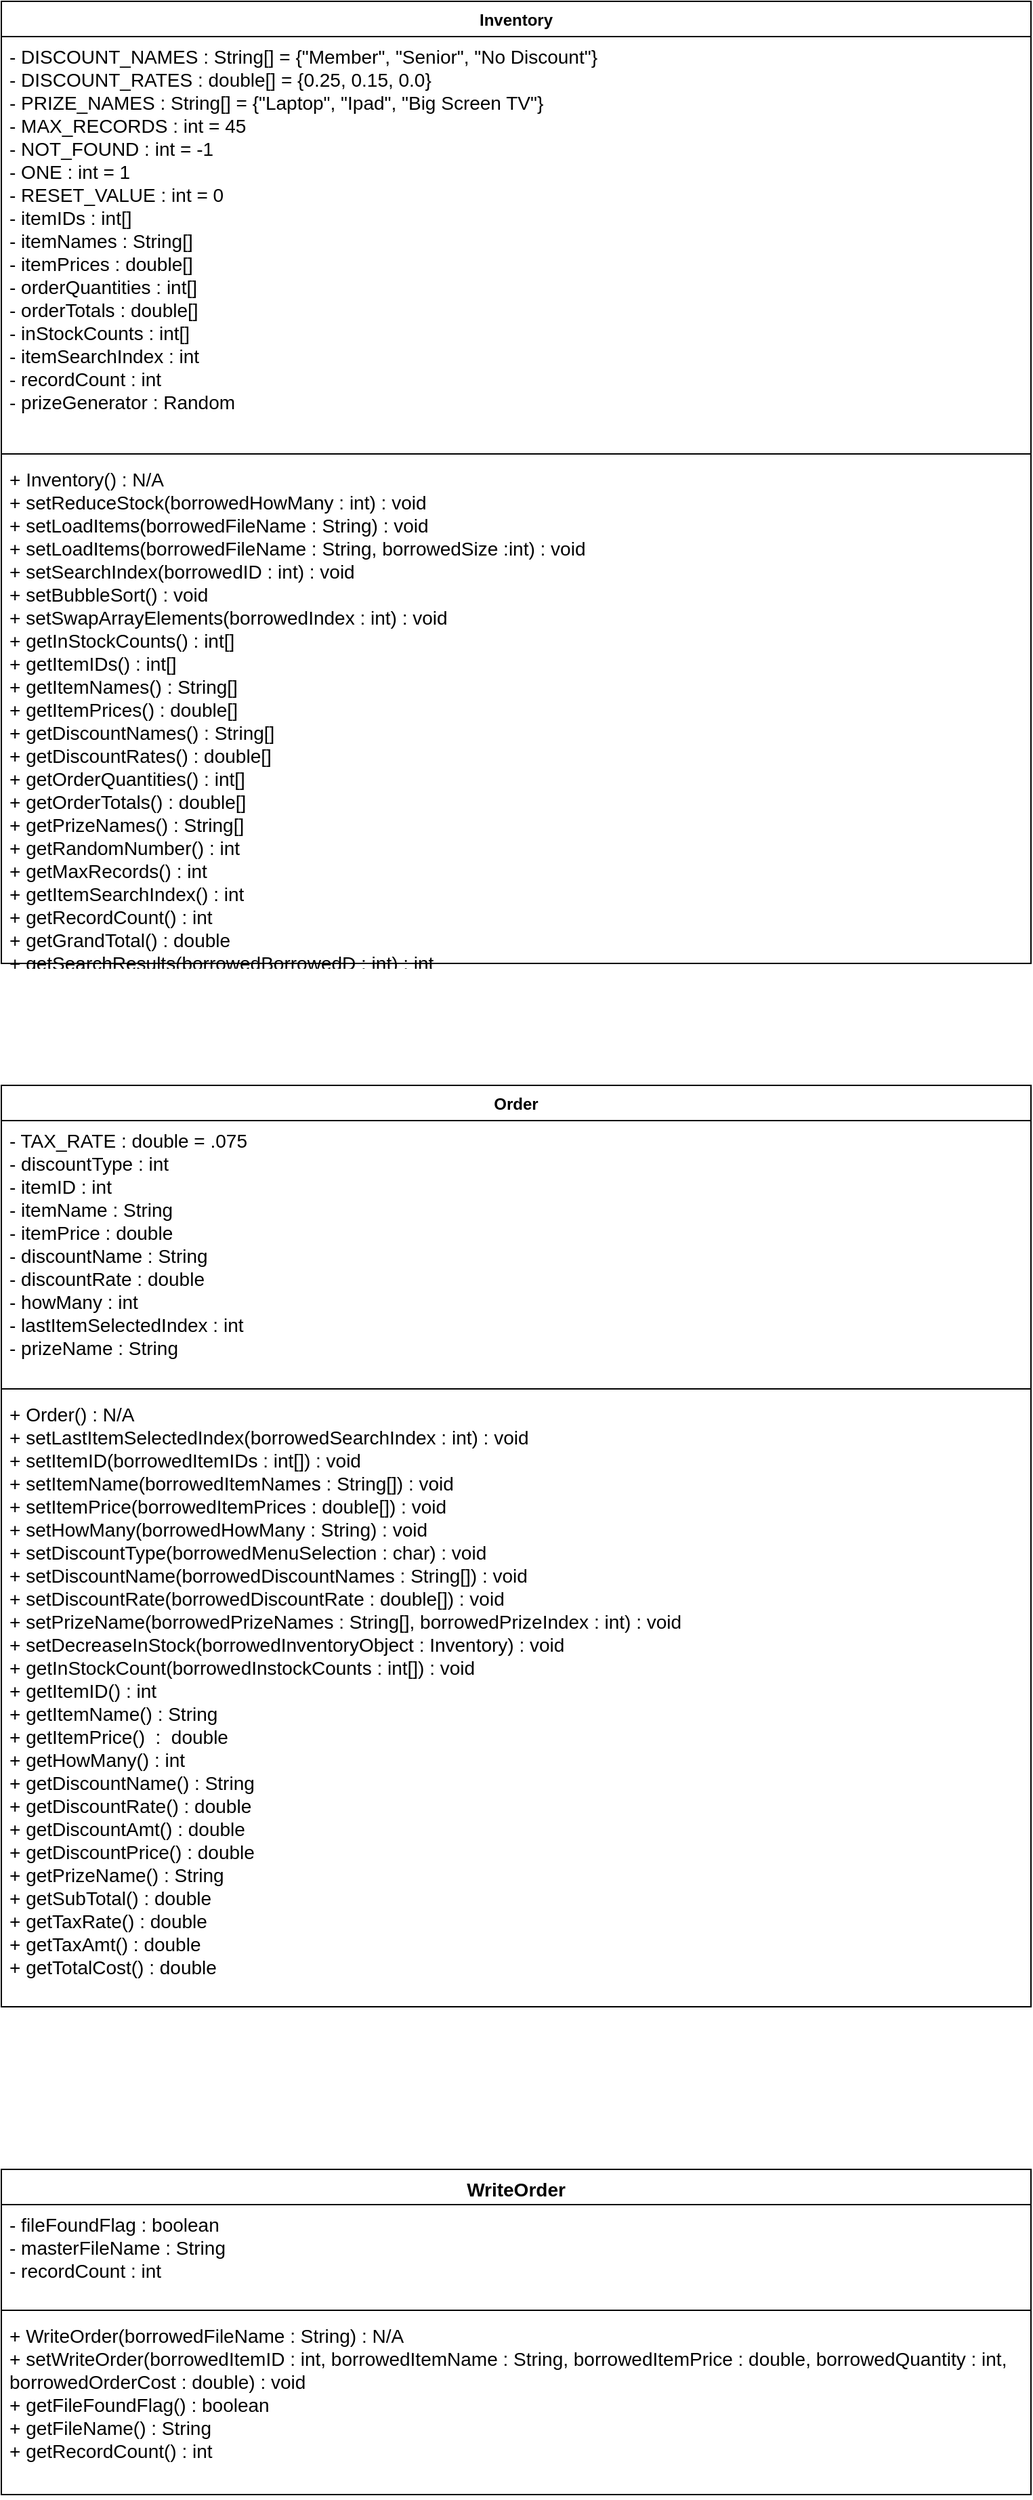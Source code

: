 <mxfile version="13.7.3" type="device" pages="2"><diagram id="6KD3xRmW_MUoWw3LX-_j" name="UML"><mxGraphModel dx="1550" dy="4130" grid="1" gridSize="10" guides="1" tooltips="1" connect="1" arrows="1" fold="1" page="1" pageScale="1" pageWidth="850" pageHeight="1100" math="0" shadow="0"><root><mxCell id="0"/><mxCell id="1" parent="0"/><mxCell id="O2U7URrKPk_4cvrWL1UF-9" value="Inventory" style="swimlane;fontStyle=1;align=center;verticalAlign=top;childLayout=stackLayout;horizontal=1;startSize=26;horizontalStack=0;resizeParent=1;resizeParentMax=0;resizeLast=0;collapsible=1;marginBottom=0;" parent="1" vertex="1"><mxGeometry x="40" y="-3280" width="760" height="710" as="geometry"/></mxCell><mxCell id="O2U7URrKPk_4cvrWL1UF-10" value="- DISCOUNT_NAMES : String[] = {&quot;Member&quot;, &quot;Senior&quot;, &quot;No Discount&quot;}&#10;- DISCOUNT_RATES : double[] = {0.25, 0.15, 0.0}&#10;- PRIZE_NAMES : String[] = {&quot;Laptop&quot;, &quot;Ipad&quot;, &quot;Big Screen TV&quot;}&#10;- MAX_RECORDS : int = 45&#10;- NOT_FOUND : int = -1&#10;- ONE : int = 1&#10;- RESET_VALUE : int = 0&#10;- itemIDs : int[]&#10;- itemNames : String[]&#10;- itemPrices : double[]&#10;- orderQuantities : int[]&#10;- orderTotals : double[]&#10;- inStockCounts : int[]&#10;- itemSearchIndex : int&#10;- recordCount : int&#10;- prizeGenerator : Random" style="text;strokeColor=none;fillColor=none;align=left;verticalAlign=top;spacingLeft=4;spacingRight=4;overflow=hidden;rotatable=0;points=[[0,0.5],[1,0.5]];portConstraint=eastwest;fontSize=14;" parent="O2U7URrKPk_4cvrWL1UF-9" vertex="1"><mxGeometry y="26" width="760" height="304" as="geometry"/></mxCell><mxCell id="O2U7URrKPk_4cvrWL1UF-11" value="" style="line;strokeWidth=1;fillColor=none;align=left;verticalAlign=middle;spacingTop=-1;spacingLeft=3;spacingRight=3;rotatable=0;labelPosition=right;points=[];portConstraint=eastwest;" parent="O2U7URrKPk_4cvrWL1UF-9" vertex="1"><mxGeometry y="330" width="760" height="8" as="geometry"/></mxCell><mxCell id="O2U7URrKPk_4cvrWL1UF-12" value="+ Inventory() : N/A&#10;+ setReduceStock(borrowedHowMany : int) : void&#10;+ setLoadItems(borrowedFileName : String) : void&#10;+ setLoadItems(borrowedFileName : String, borrowedSize :int) : void&#10;+ setSearchIndex(borrowedID : int) : void&#10;+ setBubbleSort() : void&#10;+ setSwapArrayElements(borrowedIndex : int) : void&#10;+ getInStockCounts() : int[]&#10;+ getItemIDs() : int[]&#10;+ getItemNames() : String[]&#10;+ getItemPrices() : double[]&#10;+ getDiscountNames() : String[]&#10;+ getDiscountRates() : double[]&#10;+ getOrderQuantities() : int[]&#10;+ getOrderTotals() : double[]&#10;+ getPrizeNames() : String[]&#10;+ getRandomNumber() : int&#10;+ getMaxRecords() : int&#10;+ getItemSearchIndex() : int&#10;+ getRecordCount() : int&#10;+ getGrandTotal() : double&#10;+ getSearchResults(borrowedBorrowedD : int) : int" style="text;strokeColor=none;fillColor=none;align=left;verticalAlign=top;spacingLeft=4;spacingRight=4;overflow=hidden;rotatable=0;points=[[0,0.5],[1,0.5]];portConstraint=eastwest;fontSize=14;" parent="O2U7URrKPk_4cvrWL1UF-9" vertex="1"><mxGeometry y="338" width="760" height="372" as="geometry"/></mxCell><mxCell id="O2U7URrKPk_4cvrWL1UF-5" value="Order" style="swimlane;fontStyle=1;align=center;verticalAlign=top;childLayout=stackLayout;horizontal=1;startSize=26;horizontalStack=0;resizeParent=1;resizeParentMax=0;resizeLast=0;collapsible=1;marginBottom=0;" parent="1" vertex="1"><mxGeometry x="40" y="-2480" width="760" height="680" as="geometry"/></mxCell><mxCell id="O2U7URrKPk_4cvrWL1UF-6" value="- TAX_RATE : double = .075&#10;- discountType : int&#10;- itemID : int&#10;- itemName : String&#10;- itemPrice : double&#10;- discountName : String&#10;- discountRate : double&#10;- howMany : int&#10;- lastItemSelectedIndex : int&#10;- prizeName : String" style="text;strokeColor=none;fillColor=none;align=left;verticalAlign=top;spacingLeft=4;spacingRight=4;overflow=hidden;rotatable=0;points=[[0,0.5],[1,0.5]];portConstraint=eastwest;fontSize=14;" parent="O2U7URrKPk_4cvrWL1UF-5" vertex="1"><mxGeometry y="26" width="760" height="194" as="geometry"/></mxCell><mxCell id="O2U7URrKPk_4cvrWL1UF-7" value="" style="line;strokeWidth=1;fillColor=none;align=left;verticalAlign=middle;spacingTop=-1;spacingLeft=3;spacingRight=3;rotatable=0;labelPosition=right;points=[];portConstraint=eastwest;" parent="O2U7URrKPk_4cvrWL1UF-5" vertex="1"><mxGeometry y="220" width="760" height="8" as="geometry"/></mxCell><mxCell id="O2U7URrKPk_4cvrWL1UF-8" value="+ Order() : N/A&#10;+ setLastItemSelectedIndex(borrowedSearchIndex : int) : void&#10;+ setItemID(borrowedItemIDs : int[]) : void&#10;+ setItemName(borrowedItemNames : String[]) : void&#10;+ setItemPrice(borrowedItemPrices : double[]) : void&#10;+ setHowMany(borrowedHowMany : String) : void&#10;+ setDiscountType(borrowedMenuSelection : char) : void&#10;+ setDiscountName(borrowedDiscountNames : String[]) : void&#10;+ setDiscountRate(borrowedDiscountRate : double[]) : void&#10;+ setPrizeName(borrowedPrizeNames : String[], borrowedPrizeIndex : int) : void&#10;+ setDecreaseInStock(borrowedInventoryObject : Inventory) : void&#10;+ getInStockCount(borrowedInstockCounts : int[]) : void&#10;+ getItemID() : int&#10;+ getItemName() : String&#10;+ getItemPrice()  :  double&#10;+ getHowMany() : int&#10;+ getDiscountName() : String&#10;+ getDiscountRate() : double&#10;+ getDiscountAmt() : double&#10;+ getDiscountPrice() : double&#10;+ getPrizeName() : String&#10;+ getSubTotal() : double&#10;+ getTaxRate() : double&#10;+ getTaxAmt() : double&#10;+ getTotalCost() : double" style="text;strokeColor=none;fillColor=none;align=left;verticalAlign=top;spacingLeft=4;spacingRight=4;overflow=hidden;rotatable=0;points=[[0,0.5],[1,0.5]];portConstraint=eastwest;fontSize=14;" parent="O2U7URrKPk_4cvrWL1UF-5" vertex="1"><mxGeometry y="228" width="760" height="452" as="geometry"/></mxCell><mxCell id="O2U7URrKPk_4cvrWL1UF-13" value="WriteOrder" style="swimlane;fontStyle=1;align=center;verticalAlign=top;childLayout=stackLayout;horizontal=1;startSize=26;horizontalStack=0;resizeParent=1;resizeParentMax=0;resizeLast=0;collapsible=1;marginBottom=0;fontSize=14;" parent="1" vertex="1"><mxGeometry x="40" y="-1680" width="760" height="240" as="geometry"/></mxCell><mxCell id="O2U7URrKPk_4cvrWL1UF-14" value="- fileFoundFlag : boolean&#10;- masterFileName : String&#10;- recordCount : int" style="text;strokeColor=none;fillColor=none;align=left;verticalAlign=top;spacingLeft=4;spacingRight=4;overflow=hidden;rotatable=0;points=[[0,0.5],[1,0.5]];portConstraint=eastwest;fontSize=14;" parent="O2U7URrKPk_4cvrWL1UF-13" vertex="1"><mxGeometry y="26" width="760" height="74" as="geometry"/></mxCell><mxCell id="O2U7URrKPk_4cvrWL1UF-15" value="" style="line;strokeWidth=1;fillColor=none;align=left;verticalAlign=middle;spacingTop=-1;spacingLeft=3;spacingRight=3;rotatable=0;labelPosition=right;points=[];portConstraint=eastwest;" parent="O2U7URrKPk_4cvrWL1UF-13" vertex="1"><mxGeometry y="100" width="760" height="8" as="geometry"/></mxCell><mxCell id="O2U7URrKPk_4cvrWL1UF-16" value="+ WriteOrder(borrowedFileName : String) : N/A&#10;+ setWriteOrder(borrowedItemID : int, borrowedItemName : String, borrowedItemPrice : double, borrowedQuantity : int,&#10;borrowedOrderCost : double) : void&#10;+ getFileFoundFlag() : boolean&#10;+ getFileName() : String&#10;+ getRecordCount() : int" style="text;strokeColor=none;fillColor=none;align=left;verticalAlign=top;spacingLeft=4;spacingRight=4;overflow=hidden;rotatable=0;points=[[0,0.5],[1,0.5]];portConstraint=eastwest;fontSize=14;" parent="O2U7URrKPk_4cvrWL1UF-13" vertex="1"><mxGeometry y="108" width="760" height="132" as="geometry"/></mxCell></root></mxGraphModel></diagram><diagram id="fFikegs2AboQ-3jtgO3c" name="Main"><mxGraphModel dx="2400" dy="830" grid="1" gridSize="10" guides="1" tooltips="1" connect="1" arrows="1" fold="1" page="1" pageScale="1" pageWidth="850" pageHeight="1100" math="0" shadow="0"><root><mxCell id="Uu8G9FQjzCvn66ed9W64-0"/><mxCell id="Uu8G9FQjzCvn66ed9W64-1" parent="Uu8G9FQjzCvn66ed9W64-0"/><mxCell id="Uu8G9FQjzCvn66ed9W64-2" value="" style="edgeStyle=orthogonalEdgeStyle;rounded=0;orthogonalLoop=1;jettySize=auto;html=1;fontSize=14;" parent="Uu8G9FQjzCvn66ed9W64-1" source="Uu8G9FQjzCvn66ed9W64-3" target="Uu8G9FQjzCvn66ed9W64-5" edge="1"><mxGeometry relative="1" as="geometry"><Array as="points"><mxPoint x="145" y="70"/><mxPoint x="145" y="70"/></Array></mxGeometry></mxCell><mxCell id="Uu8G9FQjzCvn66ed9W64-3" value="START" style="ellipse;whiteSpace=wrap;html=1;fontSize=14;" parent="Uu8G9FQjzCvn66ed9W64-1" vertex="1"><mxGeometry x="40" y="10" width="210" height="40" as="geometry"/></mxCell><mxCell id="Uu8G9FQjzCvn66ed9W64-4" value="" style="edgeStyle=orthogonalEdgeStyle;rounded=0;orthogonalLoop=1;jettySize=auto;html=1;fontSize=14;" parent="Uu8G9FQjzCvn66ed9W64-1" source="Uu8G9FQjzCvn66ed9W64-5" target="Uu8G9FQjzCvn66ed9W64-7" edge="1"><mxGeometry relative="1" as="geometry"><Array as="points"><mxPoint x="150" y="110"/><mxPoint x="150" y="110"/></Array></mxGeometry></mxCell><mxCell id="Uu8G9FQjzCvn66ed9W64-5" value="Order &lt;i&gt;currentOrder &lt;/i&gt;= new Order()" style="shape=process;whiteSpace=wrap;html=1;backgroundOutline=1;fontSize=14;" parent="Uu8G9FQjzCvn66ed9W64-1" vertex="1"><mxGeometry x="10" y="65" width="520" height="30" as="geometry"/></mxCell><mxCell id="Uu8G9FQjzCvn66ed9W64-6" value="" style="edgeStyle=orthogonalEdgeStyle;rounded=0;orthogonalLoop=1;jettySize=auto;html=1;fontSize=14;" parent="Uu8G9FQjzCvn66ed9W64-1" source="Uu8G9FQjzCvn66ed9W64-7" edge="1"><mxGeometry relative="1" as="geometry"><Array as="points"><mxPoint x="150" y="159"/><mxPoint x="150" y="159"/></Array><mxPoint x="150" y="159" as="targetPoint"/></mxGeometry></mxCell><mxCell id="Uu8G9FQjzCvn66ed9W64-7" value="&lt;span&gt;Inventory&amp;nbsp;&lt;/span&gt;&lt;i&gt;currentInventory&amp;nbsp;&lt;/i&gt;&lt;span&gt;= new Inventory()&lt;/span&gt;" style="shape=process;whiteSpace=wrap;html=1;backgroundOutline=1;fontSize=14;" parent="Uu8G9FQjzCvn66ed9W64-1" vertex="1"><mxGeometry x="10" y="111" width="520" height="33" as="geometry"/></mxCell><mxCell id="Uu8G9FQjzCvn66ed9W64-8" value="" style="edgeStyle=orthogonalEdgeStyle;rounded=0;orthogonalLoop=1;jettySize=auto;html=1;fontSize=14;" parent="Uu8G9FQjzCvn66ed9W64-1" source="Uu8G9FQjzCvn66ed9W64-9" target="Uu8G9FQjzCvn66ed9W64-11" edge="1"><mxGeometry relative="1" as="geometry"><Array as="points"><mxPoint x="150" y="275"/><mxPoint x="150" y="275"/></Array></mxGeometry></mxCell><mxCell id="Uu8G9FQjzCvn66ed9W64-9" value="displayWelcomeBanner()" style="shape=process;whiteSpace=wrap;html=1;backgroundOutline=1;fontSize=14;" parent="Uu8G9FQjzCvn66ed9W64-1" vertex="1"><mxGeometry x="10" y="215" width="250" height="36" as="geometry"/></mxCell><mxCell id="Uu8G9FQjzCvn66ed9W64-10" value="" style="edgeStyle=orthogonalEdgeStyle;rounded=0;orthogonalLoop=1;jettySize=auto;html=1;fontSize=14;" parent="Uu8G9FQjzCvn66ed9W64-1" source="Uu8G9FQjzCvn66ed9W64-11" target="Uu8G9FQjzCvn66ed9W64-12" edge="1"><mxGeometry relative="1" as="geometry"><Array as="points"><mxPoint x="140" y="315"/><mxPoint x="140" y="315"/></Array></mxGeometry></mxCell><mxCell id="Uu8G9FQjzCvn66ed9W64-11" value="userName = getUserName(input)" style="shape=process;whiteSpace=wrap;html=1;backgroundOutline=1;fontSize=14;" parent="Uu8G9FQjzCvn66ed9W64-1" vertex="1"><mxGeometry x="10" y="269" width="360" height="36" as="geometry"/></mxCell><mxCell id="cx1Pyr8px0M88KCEtfoS-7" value="" style="edgeStyle=orthogonalEdgeStyle;rounded=0;orthogonalLoop=1;jettySize=auto;html=1;fontSize=14;entryX=0.5;entryY=0;entryDx=0;entryDy=0;" parent="Uu8G9FQjzCvn66ed9W64-1" source="Uu8G9FQjzCvn66ed9W64-12" target="Uu8G9FQjzCvn66ed9W64-18" edge="1"><mxGeometry relative="1" as="geometry"><Array as="points"><mxPoint x="145" y="384"/></Array></mxGeometry></mxCell><mxCell id="Uu8G9FQjzCvn66ed9W64-12" value="menuSelection = validateMainMenu(input)" style="shape=process;whiteSpace=wrap;html=1;backgroundOutline=1;fontSize=14;" parent="Uu8G9FQjzCvn66ed9W64-1" vertex="1"><mxGeometry x="10" y="320" width="440" height="42" as="geometry"/></mxCell><mxCell id="Uu8G9FQjzCvn66ed9W64-14" value="" style="edgeStyle=orthogonalEdgeStyle;rounded=0;orthogonalLoop=1;jettySize=auto;html=1;fontSize=14;" parent="Uu8G9FQjzCvn66ed9W64-1" source="Uu8G9FQjzCvn66ed9W64-13" target="Uu8G9FQjzCvn66ed9W64-9" edge="1"><mxGeometry relative="1" as="geometry"><Array as="points"><mxPoint x="135" y="210"/><mxPoint x="135" y="210"/></Array></mxGeometry></mxCell><mxCell id="Uu8G9FQjzCvn66ed9W64-13" value="WriteOrder orders = new WriteOrder(INVENTORY FILE NAME)" style="shape=process;whiteSpace=wrap;html=1;backgroundOutline=1;fontSize=14;" parent="Uu8G9FQjzCvn66ed9W64-1" vertex="1"><mxGeometry x="10" y="160" width="610" height="40" as="geometry"/></mxCell><mxCell id="Uu8G9FQjzCvn66ed9W64-15" value="" style="edgeStyle=orthogonalEdgeStyle;rounded=0;orthogonalLoop=1;jettySize=auto;html=1;fontSize=14;entryX=0.5;entryY=0;entryDx=0;entryDy=0;exitX=1;exitY=0.5;exitDx=0;exitDy=0;" parent="Uu8G9FQjzCvn66ed9W64-1" source="Uu8G9FQjzCvn66ed9W64-18" target="Uu8G9FQjzCvn66ed9W64-23" edge="1"><mxGeometry relative="1" as="geometry"><mxPoint x="388.5" y="422.5" as="targetPoint"/><Array as="points"><mxPoint x="251" y="440"/><mxPoint x="318" y="440"/></Array></mxGeometry></mxCell><mxCell id="Uu8G9FQjzCvn66ed9W64-16" value="Y" style="edgeLabel;html=1;align=center;verticalAlign=middle;resizable=0;points=[];fontSize=14;fontStyle=1" parent="Uu8G9FQjzCvn66ed9W64-15" vertex="1" connectable="0"><mxGeometry x="-0.674" y="-1" relative="1" as="geometry"><mxPoint as="offset"/></mxGeometry></mxCell><mxCell id="Uu8G9FQjzCvn66ed9W64-17" value="N" style="edgeLabel;html=1;align=center;verticalAlign=middle;resizable=0;points=[];fontSize=14;fontStyle=1" parent="Uu8G9FQjzCvn66ed9W64-1" vertex="1" connectable="0"><mxGeometry x="144" y="514.827" as="geometry"/></mxCell><mxCell id="cx1Pyr8px0M88KCEtfoS-57" value="" style="edgeStyle=orthogonalEdgeStyle;rounded=0;orthogonalLoop=1;jettySize=auto;html=1;fontSize=14;entryX=0.5;entryY=0;entryDx=0;entryDy=0;" parent="Uu8G9FQjzCvn66ed9W64-1" source="Uu8G9FQjzCvn66ed9W64-18" target="cx1Pyr8px0M88KCEtfoS-39" edge="1"><mxGeometry relative="1" as="geometry"><mxPoint x="144.5" y="567.5" as="targetPoint"/></mxGeometry></mxCell><mxCell id="Uu8G9FQjzCvn66ed9W64-18" value="menuSelection!='Q'" style="rhombus;whiteSpace=wrap;html=1;fontSize=14;" parent="Uu8G9FQjzCvn66ed9W64-1" vertex="1"><mxGeometry x="36" y="405" width="217" height="75" as="geometry"/></mxCell><mxCell id="Uu8G9FQjzCvn66ed9W64-19" value="" style="edgeStyle=orthogonalEdgeStyle;rounded=0;orthogonalLoop=1;jettySize=auto;html=1;exitX=0;exitY=0.5;exitDx=0;exitDy=0;" parent="Uu8G9FQjzCvn66ed9W64-1" source="Uu8G9FQjzCvn66ed9W64-23" target="Uu8G9FQjzCvn66ed9W64-42" edge="1"><mxGeometry relative="1" as="geometry"><Array as="points"><mxPoint x="186" y="486"/></Array></mxGeometry></mxCell><mxCell id="Uu8G9FQjzCvn66ed9W64-20" value="N" style="edgeLabel;html=1;align=center;verticalAlign=middle;resizable=0;points=[];fontSize=14;fontStyle=1" parent="Uu8G9FQjzCvn66ed9W64-19" vertex="1" connectable="0"><mxGeometry x="-0.419" relative="1" as="geometry"><mxPoint as="offset"/></mxGeometry></mxCell><mxCell id="Uu8G9FQjzCvn66ed9W64-21" value="" style="edgeStyle=orthogonalEdgeStyle;rounded=0;orthogonalLoop=1;jettySize=auto;html=1;entryX=0.5;entryY=0;entryDx=0;entryDy=0;" parent="Uu8G9FQjzCvn66ed9W64-1" source="Uu8G9FQjzCvn66ed9W64-23" target="Uu8G9FQjzCvn66ed9W64-25" edge="1"><mxGeometry relative="1" as="geometry"/></mxCell><mxCell id="Uu8G9FQjzCvn66ed9W64-22" value="&lt;font style=&quot;font-size: 14px&quot;&gt;Y&lt;/font&gt;" style="edgeLabel;html=1;align=center;verticalAlign=middle;resizable=0;points=[];fontStyle=1;fontSize=14;" parent="Uu8G9FQjzCvn66ed9W64-21" vertex="1" connectable="0"><mxGeometry x="-0.524" y="-1" relative="1" as="geometry"><mxPoint as="offset"/></mxGeometry></mxCell><mxCell id="Uu8G9FQjzCvn66ed9W64-23" value="menuSelection == 'A'" style="rhombus;whiteSpace=wrap;html=1;fontSize=14;" parent="Uu8G9FQjzCvn66ed9W64-1" vertex="1"><mxGeometry x="206" y="452" width="226" height="68" as="geometry"/></mxCell><mxCell id="Uu8G9FQjzCvn66ed9W64-24" value="" style="edgeStyle=orthogonalEdgeStyle;rounded=0;orthogonalLoop=1;jettySize=auto;html=1;" parent="Uu8G9FQjzCvn66ed9W64-1" source="Uu8G9FQjzCvn66ed9W64-25" target="Uu8G9FQjzCvn66ed9W64-38" edge="1"><mxGeometry relative="1" as="geometry"/></mxCell><mxCell id="Uu8G9FQjzCvn66ed9W64-25" value="currentInventory.setLoadItems(getFileName(input))" style="shape=process;whiteSpace=wrap;html=1;backgroundOutline=1;fontSize=14;" parent="Uu8G9FQjzCvn66ed9W64-1" vertex="1"><mxGeometry x="446" y="510" width="572" height="40" as="geometry"/></mxCell><mxCell id="Uu8G9FQjzCvn66ed9W64-26" value="" style="edgeStyle=orthogonalEdgeStyle;rounded=0;orthogonalLoop=1;jettySize=auto;html=1;fontSize=14;" parent="Uu8G9FQjzCvn66ed9W64-1" edge="1"><mxGeometry relative="1" as="geometry"><Array as="points"><mxPoint x="446" y="924"/><mxPoint x="446" y="924"/></Array><mxPoint x="446" y="906" as="sourcePoint"/><mxPoint x="446" y="924" as="targetPoint"/></mxGeometry></mxCell><mxCell id="cx1Pyr8px0M88KCEtfoS-5" value="" style="edgeStyle=orthogonalEdgeStyle;rounded=0;orthogonalLoop=1;jettySize=auto;html=1;fontSize=14;" parent="Uu8G9FQjzCvn66ed9W64-1" source="Uu8G9FQjzCvn66ed9W64-27" target="Uu8G9FQjzCvn66ed9W64-49" edge="1"><mxGeometry relative="1" as="geometry"/></mxCell><mxCell id="Uu8G9FQjzCvn66ed9W64-27" value="currentOrder.setLastItemSelectedIndex(currentInventory.getItemSearchIndex())" style="shape=process;whiteSpace=wrap;html=1;backgroundOutline=1;fontSize=14;" parent="Uu8G9FQjzCvn66ed9W64-1" vertex="1"><mxGeometry x="186" y="862" width="712" height="60" as="geometry"/></mxCell><mxCell id="Uu8G9FQjzCvn66ed9W64-28" value="" style="edgeStyle=orthogonalEdgeStyle;rounded=0;orthogonalLoop=1;jettySize=auto;html=1;fontSize=14;" parent="Uu8G9FQjzCvn66ed9W64-1" source="Uu8G9FQjzCvn66ed9W64-29" target="Uu8G9FQjzCvn66ed9W64-31" edge="1"><mxGeometry relative="1" as="geometry"><Array as="points"><mxPoint x="546" y="1045"/><mxPoint x="546" y="1045"/></Array></mxGeometry></mxCell><mxCell id="Uu8G9FQjzCvn66ed9W64-29" value="currentOrder.setItemName(currentInventory.getItemNames())" style="shape=process;whiteSpace=wrap;html=1;backgroundOutline=1;fontSize=14;" parent="Uu8G9FQjzCvn66ed9W64-1" vertex="1"><mxGeometry x="186" y="985" width="630" height="40" as="geometry"/></mxCell><mxCell id="Uu8G9FQjzCvn66ed9W64-30" value="" style="edgeStyle=orthogonalEdgeStyle;rounded=0;orthogonalLoop=1;jettySize=auto;html=1;fontSize=14;" parent="Uu8G9FQjzCvn66ed9W64-1" source="Uu8G9FQjzCvn66ed9W64-31" target="Uu8G9FQjzCvn66ed9W64-33" edge="1"><mxGeometry relative="1" as="geometry"><Array as="points"><mxPoint x="514" y="1085"/><mxPoint x="514" y="1085"/></Array></mxGeometry></mxCell><mxCell id="Uu8G9FQjzCvn66ed9W64-31" value="currentOrder.setItemPrice(currentInventory.getItemPrices())" style="shape=process;whiteSpace=wrap;html=1;backgroundOutline=1;fontSize=14;" parent="Uu8G9FQjzCvn66ed9W64-1" vertex="1"><mxGeometry x="186" y="1035" width="632" height="40" as="geometry"/></mxCell><mxCell id="Uu8G9FQjzCvn66ed9W64-32" value="" style="edgeStyle=orthogonalEdgeStyle;rounded=0;orthogonalLoop=1;jettySize=auto;html=1;fontSize=14;" parent="Uu8G9FQjzCvn66ed9W64-1" source="Uu8G9FQjzCvn66ed9W64-33" edge="1"><mxGeometry relative="1" as="geometry"><Array as="points"><mxPoint x="515" y="1132"/><mxPoint x="515" y="1132"/></Array><mxPoint x="515" y="1139.08" as="targetPoint"/></mxGeometry></mxCell><mxCell id="Uu8G9FQjzCvn66ed9W64-33" value="currentOrder.setHowMany(validateHowMany(input))" style="shape=process;whiteSpace=wrap;html=1;backgroundOutline=1;fontSize=14;" parent="Uu8G9FQjzCvn66ed9W64-1" vertex="1"><mxGeometry x="186" y="1086" width="632" height="40" as="geometry"/></mxCell><mxCell id="Uu8G9FQjzCvn66ed9W64-34" value="" style="edgeStyle=orthogonalEdgeStyle;rounded=0;orthogonalLoop=1;jettySize=auto;html=1;exitX=1;exitY=0.5;exitDx=0;exitDy=0;" parent="Uu8G9FQjzCvn66ed9W64-1" source="Uu8G9FQjzCvn66ed9W64-38" target="Uu8G9FQjzCvn66ed9W64-39" edge="1"><mxGeometry relative="1" as="geometry"><Array as="points"><mxPoint x="950" y="585"/></Array></mxGeometry></mxCell><mxCell id="Uu8G9FQjzCvn66ed9W64-35" value="Y" style="edgeLabel;html=1;align=center;verticalAlign=middle;resizable=0;points=[];fontSize=14;fontStyle=1" parent="Uu8G9FQjzCvn66ed9W64-34" vertex="1" connectable="0"><mxGeometry x="0.086" y="1" relative="1" as="geometry"><mxPoint as="offset"/></mxGeometry></mxCell><mxCell id="Uu8G9FQjzCvn66ed9W64-36" value="" style="edgeStyle=orthogonalEdgeStyle;rounded=0;orthogonalLoop=1;jettySize=auto;html=1;exitX=0;exitY=0.5;exitDx=0;exitDy=0;" parent="Uu8G9FQjzCvn66ed9W64-1" source="Uu8G9FQjzCvn66ed9W64-38" target="Uu8G9FQjzCvn66ed9W64-40" edge="1"><mxGeometry relative="1" as="geometry"/></mxCell><mxCell id="Uu8G9FQjzCvn66ed9W64-37" value="N" style="edgeLabel;html=1;align=center;verticalAlign=middle;resizable=0;points=[];fontSize=14;fontStyle=1" parent="Uu8G9FQjzCvn66ed9W64-36" vertex="1" connectable="0"><mxGeometry x="0.026" y="2" relative="1" as="geometry"><mxPoint as="offset"/></mxGeometry></mxCell><mxCell id="Uu8G9FQjzCvn66ed9W64-38" value="currentInventory.getRecordCount() &amp;lt;= 0" style="rhombus;whiteSpace=wrap;html=1;fontSize=14;" parent="Uu8G9FQjzCvn66ed9W64-1" vertex="1"><mxGeometry x="550" y="560" width="364" height="50" as="geometry"/></mxCell><mxCell id="cx1Pyr8px0M88KCEtfoS-54" value="" style="edgeStyle=orthogonalEdgeStyle;rounded=0;orthogonalLoop=1;jettySize=auto;html=1;fontSize=14;entryX=0.5;entryY=0;entryDx=0;entryDy=0;" parent="Uu8G9FQjzCvn66ed9W64-1" source="Uu8G9FQjzCvn66ed9W64-39" target="cx1Pyr8px0M88KCEtfoS-34" edge="1"><mxGeometry relative="1" as="geometry"><mxPoint x="1152" y="630" as="targetPoint"/><Array as="points"><mxPoint x="1010" y="2060"/><mxPoint x="526" y="2060"/></Array></mxGeometry></mxCell><mxCell id="Uu8G9FQjzCvn66ed9W64-39" value="displayNotOpen()" style="shape=process;whiteSpace=wrap;html=1;backgroundOutline=1;fontSize=14;" parent="Uu8G9FQjzCvn66ed9W64-1" vertex="1"><mxGeometry x="790" y="610" width="228" height="40" as="geometry"/></mxCell><mxCell id="cx1Pyr8px0M88KCEtfoS-58" value="" style="edgeStyle=orthogonalEdgeStyle;rounded=0;orthogonalLoop=1;jettySize=auto;html=1;fontSize=14;entryX=0.5;entryY=0;entryDx=0;entryDy=0;" parent="Uu8G9FQjzCvn66ed9W64-1" source="Uu8G9FQjzCvn66ed9W64-40" target="cx1Pyr8px0M88KCEtfoS-34" edge="1"><mxGeometry relative="1" as="geometry"><mxPoint x="990" y="730" as="targetPoint"/><Array as="points"><mxPoint x="506" y="670"/><mxPoint x="1010" y="670"/><mxPoint x="1010" y="2060"/><mxPoint x="526" y="2060"/></Array></mxGeometry></mxCell><mxCell id="Uu8G9FQjzCvn66ed9W64-40" value="displayRecordReport&lt;br&gt;(currentInventory.getRecordCount())" style="shape=process;whiteSpace=wrap;html=1;backgroundOutline=1;fontSize=14;" parent="Uu8G9FQjzCvn66ed9W64-1" vertex="1"><mxGeometry x="340" y="607" width="332" height="50" as="geometry"/></mxCell><mxCell id="Uu8G9FQjzCvn66ed9W64-41" value="" style="edgeStyle=orthogonalEdgeStyle;rounded=0;orthogonalLoop=1;jettySize=auto;html=1;" parent="Uu8G9FQjzCvn66ed9W64-1" source="Uu8G9FQjzCvn66ed9W64-42" target="Uu8G9FQjzCvn66ed9W64-45" edge="1"><mxGeometry relative="1" as="geometry"><Array as="points"><mxPoint x="386" y="750"/><mxPoint x="386" y="750"/></Array></mxGeometry></mxCell><mxCell id="Uu8G9FQjzCvn66ed9W64-42" value="currentInventory.setSearchIndex(validateSearchValue(input)" style="shape=process;whiteSpace=wrap;html=1;backgroundOutline=1;fontSize=14;" parent="Uu8G9FQjzCvn66ed9W64-1" vertex="1"><mxGeometry x="166" y="690" width="672" height="50" as="geometry"/></mxCell><mxCell id="Uu8G9FQjzCvn66ed9W64-43" value="" style="edgeStyle=orthogonalEdgeStyle;rounded=0;orthogonalLoop=1;jettySize=auto;html=1;" parent="Uu8G9FQjzCvn66ed9W64-1" source="Uu8G9FQjzCvn66ed9W64-45" target="Uu8G9FQjzCvn66ed9W64-46" edge="1"><mxGeometry relative="1" as="geometry"/></mxCell><mxCell id="Uu8G9FQjzCvn66ed9W64-44" value="" style="edgeStyle=orthogonalEdgeStyle;rounded=0;orthogonalLoop=1;jettySize=auto;html=1;exitX=0.018;exitY=0.504;exitDx=0;exitDy=0;exitPerimeter=0;" parent="Uu8G9FQjzCvn66ed9W64-1" source="Uu8G9FQjzCvn66ed9W64-45" target="Uu8G9FQjzCvn66ed9W64-27" edge="1"><mxGeometry relative="1" as="geometry"><mxPoint x="-35" y="798" as="targetPoint"/><Array as="points"><mxPoint x="203" y="820"/><mxPoint x="203" y="820"/></Array></mxGeometry></mxCell><mxCell id="Uu8G9FQjzCvn66ed9W64-45" value="currentInventory.getItemSearchIndex() &amp;lt; 0" style="rhombus;whiteSpace=wrap;html=1;fontSize=14;" parent="Uu8G9FQjzCvn66ed9W64-1" vertex="1"><mxGeometry x="196" y="758" width="404" height="80" as="geometry"/></mxCell><mxCell id="cx1Pyr8px0M88KCEtfoS-52" value="" style="edgeStyle=orthogonalEdgeStyle;rounded=0;orthogonalLoop=1;jettySize=auto;html=1;fontSize=14;entryX=0.5;entryY=0;entryDx=0;entryDy=0;" parent="Uu8G9FQjzCvn66ed9W64-1" source="Uu8G9FQjzCvn66ed9W64-46" target="cx1Pyr8px0M88KCEtfoS-34" edge="1"><mxGeometry relative="1" as="geometry"><mxPoint x="1168" y="798" as="targetPoint"/><Array as="points"><mxPoint x="980" y="2040"/><mxPoint x="370" y="2040"/><mxPoint x="370" y="2060"/><mxPoint x="526" y="2060"/></Array></mxGeometry></mxCell><mxCell id="Uu8G9FQjzCvn66ed9W64-46" value="displayNotFound()" style="shape=process;whiteSpace=wrap;html=1;backgroundOutline=1;fontSize=14;" parent="Uu8G9FQjzCvn66ed9W64-1" vertex="1"><mxGeometry x="680" y="777" width="312" height="42" as="geometry"/></mxCell><mxCell id="Uu8G9FQjzCvn66ed9W64-47" value="N" style="edgeLabel;html=1;align=center;verticalAlign=middle;resizable=0;points=[];fontSize=14;fontStyle=1" parent="Uu8G9FQjzCvn66ed9W64-1" vertex="1" connectable="0"><mxGeometry x="196" y="819" as="geometry"/></mxCell><mxCell id="Uu8G9FQjzCvn66ed9W64-48" value="&lt;font style=&quot;font-size: 14px&quot;&gt;Y&lt;/font&gt;" style="edgeLabel;html=1;align=center;verticalAlign=middle;resizable=0;points=[];fontStyle=1;fontSize=14;" parent="Uu8G9FQjzCvn66ed9W64-1" vertex="1" connectable="0"><mxGeometry x="610" y="777" as="geometry"><mxPoint x="5" y="13" as="offset"/></mxGeometry></mxCell><mxCell id="cx1Pyr8px0M88KCEtfoS-6" value="" style="edgeStyle=orthogonalEdgeStyle;rounded=0;orthogonalLoop=1;jettySize=auto;html=1;fontSize=14;" parent="Uu8G9FQjzCvn66ed9W64-1" source="Uu8G9FQjzCvn66ed9W64-49" target="Uu8G9FQjzCvn66ed9W64-29" edge="1"><mxGeometry relative="1" as="geometry"><Array as="points"><mxPoint x="501" y="1000"/><mxPoint x="501" y="1000"/></Array></mxGeometry></mxCell><mxCell id="Uu8G9FQjzCvn66ed9W64-49" value="currentOrder.setItemID(currentInventory.getItemIDs())" style="shape=process;whiteSpace=wrap;html=1;backgroundOutline=1;fontSize=14;" parent="Uu8G9FQjzCvn66ed9W64-1" vertex="1"><mxGeometry x="185" y="933" width="714" height="41" as="geometry"/></mxCell><mxCell id="cx1Pyr8px0M88KCEtfoS-8" value="" style="edgeStyle=orthogonalEdgeStyle;rounded=0;orthogonalLoop=1;jettySize=auto;html=1;fontSize=14;exitX=0.064;exitY=0.593;exitDx=0;exitDy=0;exitPerimeter=0;entryX=0.057;entryY=0;entryDx=0;entryDy=0;entryPerimeter=0;" parent="Uu8G9FQjzCvn66ed9W64-1" edge="1"><mxGeometry relative="1" as="geometry"><mxPoint x="253.18" y="1193.3" as="sourcePoint"/><mxPoint x="251.03" y="1264" as="targetPoint"/><Array as="points"><mxPoint x="251" y="1193"/></Array></mxGeometry></mxCell><mxCell id="cx1Pyr8px0M88KCEtfoS-9" value="N" style="edgeLabel;html=1;align=center;verticalAlign=middle;resizable=0;points=[];fontSize=14;fontStyle=1" parent="cx1Pyr8px0M88KCEtfoS-8" vertex="1" connectable="0"><mxGeometry x="-0.367" relative="1" as="geometry"><mxPoint as="offset"/></mxGeometry></mxCell><mxCell id="cx1Pyr8px0M88KCEtfoS-10" value="" style="edgeStyle=orthogonalEdgeStyle;rounded=0;orthogonalLoop=1;jettySize=auto;html=1;fontSize=14;entryX=0.56;entryY=0.028;entryDx=0;entryDy=0;entryPerimeter=0;exitX=1;exitY=0.5;exitDx=0;exitDy=0;" parent="Uu8G9FQjzCvn66ed9W64-1" source="cx1Pyr8px0M88KCEtfoS-12" target="cx1Pyr8px0M88KCEtfoS-22" edge="1"><mxGeometry relative="1" as="geometry"><mxPoint x="1166.5" y="1188" as="targetPoint"/><Array as="points"><mxPoint x="870" y="1188"/></Array></mxGeometry></mxCell><mxCell id="cx1Pyr8px0M88KCEtfoS-11" value="Y" style="edgeLabel;html=1;align=center;verticalAlign=middle;resizable=0;points=[];fontSize=14;fontStyle=1" parent="cx1Pyr8px0M88KCEtfoS-10" vertex="1" connectable="0"><mxGeometry x="0.292" y="2" relative="1" as="geometry"><mxPoint as="offset"/></mxGeometry></mxCell><mxCell id="cx1Pyr8px0M88KCEtfoS-12" value="currentOrder.getInStockCount(currentInventory.getInStockCounts())&lt;br&gt;&amp;lt;currentOrder.getHowMany()" style="rhombus;whiteSpace=wrap;html=1;fontSize=14;" parent="Uu8G9FQjzCvn66ed9W64-1" vertex="1"><mxGeometry x="203.5" y="1138" width="622" height="100" as="geometry"/></mxCell><mxCell id="cx1Pyr8px0M88KCEtfoS-13" value="" style="edgeStyle=orthogonalEdgeStyle;rounded=0;orthogonalLoop=1;jettySize=auto;html=1;fontSize=14;" parent="Uu8G9FQjzCvn66ed9W64-1" source="cx1Pyr8px0M88KCEtfoS-14" target="cx1Pyr8px0M88KCEtfoS-16" edge="1"><mxGeometry relative="1" as="geometry"><Array as="points"><mxPoint x="511" y="1354"/><mxPoint x="511" y="1354"/></Array></mxGeometry></mxCell><mxCell id="cx1Pyr8px0M88KCEtfoS-14" value="currentOrder.setDiscountType(validateDiscountMenu(input,&lt;br&gt;currentInventory.getDiscountNames(), currentInventory.getDiscountRates()))" style="shape=process;whiteSpace=wrap;html=1;backgroundOutline=1;fontSize=14;" parent="Uu8G9FQjzCvn66ed9W64-1" vertex="1"><mxGeometry x="196" y="1264" width="732" height="60" as="geometry"/></mxCell><mxCell id="cx1Pyr8px0M88KCEtfoS-15" value="" style="edgeStyle=orthogonalEdgeStyle;rounded=0;orthogonalLoop=1;jettySize=auto;html=1;fontSize=14;" parent="Uu8G9FQjzCvn66ed9W64-1" source="cx1Pyr8px0M88KCEtfoS-16" target="cx1Pyr8px0M88KCEtfoS-18" edge="1"><mxGeometry relative="1" as="geometry"/></mxCell><mxCell id="cx1Pyr8px0M88KCEtfoS-16" value="currentOrder.setDiscountName(currentInventory.getDiscountNames())" style="shape=process;whiteSpace=wrap;html=1;backgroundOutline=1;fontSize=14;" parent="Uu8G9FQjzCvn66ed9W64-1" vertex="1"><mxGeometry x="196" y="1334" width="632" height="50" as="geometry"/></mxCell><mxCell id="cx1Pyr8px0M88KCEtfoS-17" value="" style="edgeStyle=orthogonalEdgeStyle;rounded=0;orthogonalLoop=1;jettySize=auto;html=1;fontSize=14;" parent="Uu8G9FQjzCvn66ed9W64-1" source="cx1Pyr8px0M88KCEtfoS-18" target="cx1Pyr8px0M88KCEtfoS-20" edge="1"><mxGeometry relative="1" as="geometry"/></mxCell><mxCell id="cx1Pyr8px0M88KCEtfoS-18" value="currentOrder.setDiscountRate(currentInventory.getDiscountRates())" style="shape=process;whiteSpace=wrap;html=1;backgroundOutline=1;fontSize=14;" parent="Uu8G9FQjzCvn66ed9W64-1" vertex="1"><mxGeometry x="196" y="1394" width="632" height="50" as="geometry"/></mxCell><mxCell id="cx1Pyr8px0M88KCEtfoS-19" value="" style="edgeStyle=orthogonalEdgeStyle;rounded=0;orthogonalLoop=1;jettySize=auto;html=1;fontSize=14;" parent="Uu8G9FQjzCvn66ed9W64-1" source="cx1Pyr8px0M88KCEtfoS-20" target="cx1Pyr8px0M88KCEtfoS-21" edge="1"><mxGeometry relative="1" as="geometry"/></mxCell><mxCell id="cx1Pyr8px0M88KCEtfoS-20" value="currentOrder.setDecreaseInStock(currentInventory)" style="shape=process;whiteSpace=wrap;html=1;backgroundOutline=1;fontSize=14;" parent="Uu8G9FQjzCvn66ed9W64-1" vertex="1"><mxGeometry x="196" y="1454" width="632" height="50" as="geometry"/></mxCell><mxCell id="cx1Pyr8px0M88KCEtfoS-25" value="" style="edgeStyle=orthogonalEdgeStyle;rounded=0;orthogonalLoop=1;jettySize=auto;html=1;fontSize=14;" parent="Uu8G9FQjzCvn66ed9W64-1" source="cx1Pyr8px0M88KCEtfoS-21" target="cx1Pyr8px0M88KCEtfoS-24" edge="1"><mxGeometry relative="1" as="geometry"><Array as="points"><mxPoint x="475" y="1570"/><mxPoint x="475" y="1570"/></Array></mxGeometry></mxCell><mxCell id="cx1Pyr8px0M88KCEtfoS-21" value="currentOrder.setPrizeName(currentInventory.getPrizeNames(),&lt;br&gt;currentInventory.getRandomNumber())" style="shape=process;whiteSpace=wrap;html=1;backgroundOutline=1;fontSize=14;" parent="Uu8G9FQjzCvn66ed9W64-1" vertex="1"><mxGeometry x="196" y="1514" width="632" height="50" as="geometry"/></mxCell><mxCell id="cx1Pyr8px0M88KCEtfoS-50" value="" style="edgeStyle=orthogonalEdgeStyle;rounded=0;orthogonalLoop=1;jettySize=auto;html=1;fontSize=14;entryX=0.5;entryY=0;entryDx=0;entryDy=0;" parent="Uu8G9FQjzCvn66ed9W64-1" source="cx1Pyr8px0M88KCEtfoS-22" target="cx1Pyr8px0M88KCEtfoS-34" edge="1"><mxGeometry relative="1" as="geometry"><mxPoint x="1109" y="1225" as="targetPoint"/><Array as="points"><mxPoint x="960" y="2020"/><mxPoint x="310" y="2020"/><mxPoint x="310" y="2040"/><mxPoint x="370" y="2040"/><mxPoint x="370" y="2060"/><mxPoint x="526" y="2060"/></Array></mxGeometry></mxCell><mxCell id="cx1Pyr8px0M88KCEtfoS-22" value="displayOutOfStock()" style="shape=process;whiteSpace=wrap;html=1;backgroundOutline=1;fontSize=14;" parent="Uu8G9FQjzCvn66ed9W64-1" vertex="1"><mxGeometry x="746" y="1205" width="222" height="40" as="geometry"/></mxCell><mxCell id="cx1Pyr8px0M88KCEtfoS-33" value="" style="edgeStyle=orthogonalEdgeStyle;rounded=0;orthogonalLoop=1;jettySize=auto;html=1;fontSize=14;" parent="Uu8G9FQjzCvn66ed9W64-1" source="cx1Pyr8px0M88KCEtfoS-24" target="cx1Pyr8px0M88KCEtfoS-29" edge="1"><mxGeometry relative="1" as="geometry"><Array as="points"><mxPoint x="407" y="1660"/><mxPoint x="407" y="1660"/></Array></mxGeometry></mxCell><mxCell id="cx1Pyr8px0M88KCEtfoS-24" value="orders.setWriteOrder(currentOrder.getItemID(),&lt;br&gt;currentOrder.getItemName(), currentOrder.getItemPrice(),&lt;br&gt;currentOrder.getHowMany(), currentOrder.getTotalCost())" style="shape=process;whiteSpace=wrap;html=1;backgroundOutline=1;fontSize=14;" parent="Uu8G9FQjzCvn66ed9W64-1" vertex="1"><mxGeometry x="200" y="1576" width="550" height="74" as="geometry"/></mxCell><mxCell id="cx1Pyr8px0M88KCEtfoS-26" value="" style="edgeStyle=orthogonalEdgeStyle;rounded=0;orthogonalLoop=1;jettySize=auto;html=1;fontSize=14;exitX=0.583;exitY=0.92;exitDx=0;exitDy=0;exitPerimeter=0;" parent="Uu8G9FQjzCvn66ed9W64-1" source="cx1Pyr8px0M88KCEtfoS-29" target="cx1Pyr8px0M88KCEtfoS-30" edge="1"><mxGeometry relative="1" as="geometry"><Array as="points"><mxPoint x="246" y="1813"/><mxPoint x="246" y="1813"/></Array></mxGeometry></mxCell><mxCell id="cx1Pyr8px0M88KCEtfoS-27" value="" style="edgeStyle=orthogonalEdgeStyle;rounded=0;orthogonalLoop=1;jettySize=auto;html=1;fontSize=14;exitX=0.5;exitY=0;exitDx=0;exitDy=0;" parent="Uu8G9FQjzCvn66ed9W64-1" source="cx1Pyr8px0M88KCEtfoS-29" target="cx1Pyr8px0M88KCEtfoS-31" edge="1"><mxGeometry relative="1" as="geometry"/></mxCell><mxCell id="cx1Pyr8px0M88KCEtfoS-28" value="Y" style="edgeLabel;html=1;align=center;verticalAlign=middle;resizable=0;points=[];fontSize=14;fontStyle=1" parent="cx1Pyr8px0M88KCEtfoS-27" vertex="1" connectable="0"><mxGeometry x="-0.011" y="-4" relative="1" as="geometry"><mxPoint y="-14" as="offset"/></mxGeometry></mxCell><mxCell id="cx1Pyr8px0M88KCEtfoS-29" value="currentOrder.getDiscountRate()&amp;gt;0.0" style="rhombus;whiteSpace=wrap;html=1;fontSize=14;direction=south;" parent="Uu8G9FQjzCvn66ed9W64-1" vertex="1"><mxGeometry x="216" y="1663" width="382" height="80" as="geometry"/></mxCell><mxCell id="cx1Pyr8px0M88KCEtfoS-47" value="" style="edgeStyle=orthogonalEdgeStyle;rounded=0;orthogonalLoop=1;jettySize=auto;html=1;fontSize=14;" parent="Uu8G9FQjzCvn66ed9W64-1" source="cx1Pyr8px0M88KCEtfoS-30" target="cx1Pyr8px0M88KCEtfoS-34" edge="1"><mxGeometry relative="1" as="geometry"><Array as="points"><mxPoint x="200" y="2000"/><mxPoint x="250" y="2000"/><mxPoint x="250" y="2020"/><mxPoint x="310" y="2020"/><mxPoint x="310" y="2040"/><mxPoint x="370" y="2040"/><mxPoint x="370" y="2060"/><mxPoint x="526" y="2060"/></Array></mxGeometry></mxCell><mxCell id="cx1Pyr8px0M88KCEtfoS-30" value="displayOrderReport(userName,&lt;br&gt;currentOrder.getItemName(),&lt;br&gt;currentOrder.getItemPrice(),&lt;br&gt;currentOrder.getHowMany(),&lt;br&gt;currentOrder.getSubTotal(),&lt;br&gt;currentOrder.getTaxRate(),&lt;br&gt;currentOrder.getTaxAmt(),&lt;br&gt;currentOrder.getTotalCost(),&lt;br&gt;currentOrder.getPrizeName(),&lt;br&gt;currentOrder.getInStockCount(&lt;br&gt;currentInventory.getInSockCounts()))" style="shape=process;whiteSpace=wrap;html=1;backgroundOutline=1;fontSize=14;" parent="Uu8G9FQjzCvn66ed9W64-1" vertex="1"><mxGeometry x="168" y="1753" width="302" height="230" as="geometry"/></mxCell><mxCell id="cx1Pyr8px0M88KCEtfoS-48" value="" style="edgeStyle=orthogonalEdgeStyle;rounded=0;orthogonalLoop=1;jettySize=auto;html=1;fontSize=14;" parent="Uu8G9FQjzCvn66ed9W64-1" source="cx1Pyr8px0M88KCEtfoS-31" edge="1"><mxGeometry relative="1" as="geometry"><mxPoint x="526" y="2080" as="targetPoint"/><Array as="points"><mxPoint x="718" y="2000"/><mxPoint x="250" y="2000"/><mxPoint x="250" y="2020"/><mxPoint x="310" y="2020"/><mxPoint x="310" y="2040"/><mxPoint x="370" y="2040"/><mxPoint x="370" y="2060"/><mxPoint x="526" y="2060"/></Array></mxGeometry></mxCell><mxCell id="cx1Pyr8px0M88KCEtfoS-31" value="&lt;span style=&quot;color: rgb(0 , 0 , 0) ; font-family: &amp;#34;helvetica&amp;#34; ; font-size: 14px ; font-style: normal ; font-weight: 400 ; letter-spacing: normal ; text-align: center ; text-indent: 0px ; text-transform: none ; word-spacing: 0px ; background-color: rgb(248 , 249 , 250) ; display: inline ; float: none&quot;&gt;displayOrderReport(userName,&lt;br&gt;&lt;/span&gt;&lt;span style=&quot;color: rgb(0 , 0 , 0) ; font-family: &amp;#34;helvetica&amp;#34; ; font-size: 14px ; font-style: normal ; font-weight: 400 ; letter-spacing: normal ; text-align: center ; text-indent: 0px ; text-transform: none ; word-spacing: 0px ; background-color: rgb(248 , 249 , 250) ; display: inline ; float: none&quot;&gt;currentOrder.getItemName(),&amp;nbsp;&lt;/span&gt;&lt;span style=&quot;color: rgb(0 , 0 , 0) ; font-family: &amp;#34;helvetica&amp;#34; ; font-size: 14px ; font-style: normal ; font-weight: 400 ; letter-spacing: normal ; text-align: center ; text-indent: 0px ; text-transform: none ; word-spacing: 0px ; background-color: rgb(248 , 249 , 250) ; display: inline ; float: none&quot;&gt;currentOrder.getItemPrice(),&lt;/span&gt;&lt;br style=&quot;color: rgb(0 , 0 , 0) ; font-family: &amp;#34;helvetica&amp;#34; ; font-size: 14px ; font-style: normal ; font-weight: 400 ; letter-spacing: normal ; text-align: center ; text-indent: 0px ; text-transform: none ; word-spacing: 0px ; background-color: rgb(248 , 249 , 250)&quot;&gt;&lt;span style=&quot;color: rgb(0 , 0 , 0) ; font-family: &amp;#34;helvetica&amp;#34; ; font-size: 14px ; font-style: normal ; font-weight: 400 ; letter-spacing: normal ; text-align: center ; text-indent: 0px ; text-transform: none ; word-spacing: 0px ; background-color: rgb(248 , 249 , 250) ; display: inline ; float: none&quot;&gt;currentOrder.getHowMany(),&lt;/span&gt;&lt;br style=&quot;color: rgb(0 , 0 , 0) ; font-family: &amp;#34;helvetica&amp;#34; ; font-size: 14px ; font-style: normal ; font-weight: 400 ; letter-spacing: normal ; text-align: center ; text-indent: 0px ; text-transform: none ; word-spacing: 0px ; background-color: rgb(248 , 249 , 250)&quot;&gt;&lt;span style=&quot;color: rgb(0 , 0 , 0) ; font-family: &amp;#34;helvetica&amp;#34; ; font-size: 14px ; font-style: normal ; font-weight: 400 ; letter-spacing: normal ; text-align: center ; text-indent: 0px ; text-transform: none ; word-spacing: 0px ; background-color: rgb(248 , 249 , 250) ; display: inline ; float: none&quot;&gt;currentOrder.getDiscountName(),&lt;br&gt;currentOrder.getDiscountRate(),&lt;br&gt;currentOrder.getDiscountAmt(),&lt;br&gt;currentOrder.getDiscountPrice(),&lt;br&gt;currentOrder.getSubTotal(),&amp;nbsp;&lt;/span&gt;&lt;span style=&quot;color: rgb(0 , 0 , 0) ; font-family: &amp;#34;helvetica&amp;#34; ; font-size: 14px ; font-style: normal ; font-weight: 400 ; letter-spacing: normal ; text-align: center ; text-indent: 0px ; text-transform: none ; word-spacing: 0px ; background-color: rgb(248 , 249 , 250) ; display: inline ; float: none&quot;&gt;currentOrder.getTaxRate(),&lt;br&gt;&lt;/span&gt;&lt;span style=&quot;color: rgb(0 , 0 , 0) ; font-family: &amp;#34;helvetica&amp;#34; ; font-size: 14px ; font-style: normal ; font-weight: 400 ; letter-spacing: normal ; text-align: center ; text-indent: 0px ; text-transform: none ; word-spacing: 0px ; background-color: rgb(248 , 249 , 250) ; display: inline ; float: none&quot;&gt;currentOrder.getTaxAmt(),&amp;nbsp;&lt;/span&gt;&lt;span style=&quot;color: rgb(0 , 0 , 0) ; font-family: &amp;#34;helvetica&amp;#34; ; font-size: 14px ; font-style: normal ; font-weight: 400 ; letter-spacing: normal ; text-align: center ; text-indent: 0px ; text-transform: none ; word-spacing: 0px ; background-color: rgb(248 , 249 , 250) ; display: inline ; float: none&quot;&gt;currentOrder.getTotalCost(),&lt;/span&gt;&lt;br style=&quot;color: rgb(0 , 0 , 0) ; font-family: &amp;#34;helvetica&amp;#34; ; font-size: 14px ; font-style: normal ; font-weight: 400 ; letter-spacing: normal ; text-align: center ; text-indent: 0px ; text-transform: none ; word-spacing: 0px ; background-color: rgb(248 , 249 , 250)&quot;&gt;&lt;span style=&quot;color: rgb(0 , 0 , 0) ; font-family: &amp;#34;helvetica&amp;#34; ; font-size: 14px ; font-style: normal ; font-weight: 400 ; letter-spacing: normal ; text-align: center ; text-indent: 0px ; text-transform: none ; word-spacing: 0px ; background-color: rgb(248 , 249 , 250) ; display: inline ; float: none&quot;&gt;currentOrder.getPrizeName(),&lt;br&gt;currentOrder.getInStockCount(&lt;br&gt;currentInventory.getInStockCounts()))&lt;/span&gt;" style="shape=process;whiteSpace=wrap;html=1;backgroundOutline=1;fontSize=14;" parent="Uu8G9FQjzCvn66ed9W64-1" vertex="1"><mxGeometry x="486" y="1753" width="464" height="230" as="geometry"/></mxCell><mxCell id="cx1Pyr8px0M88KCEtfoS-32" value="N" style="text;html=1;align=center;verticalAlign=middle;resizable=0;points=[];autosize=1;fontSize=14;fontStyle=1" parent="Uu8G9FQjzCvn66ed9W64-1" vertex="1"><mxGeometry x="221" y="1713" width="30" height="20" as="geometry"/></mxCell><mxCell id="cx1Pyr8px0M88KCEtfoS-55" value="" style="edgeStyle=orthogonalEdgeStyle;rounded=0;orthogonalLoop=1;jettySize=auto;html=1;fontSize=14;" parent="Uu8G9FQjzCvn66ed9W64-1" source="cx1Pyr8px0M88KCEtfoS-34" edge="1"><mxGeometry relative="1" as="geometry"><mxPoint x="150" y="380" as="targetPoint"/><Array as="points"><mxPoint x="526" y="2140"/><mxPoint x="1060" y="2140"/><mxPoint x="1060" y="380"/></Array></mxGeometry></mxCell><mxCell id="cx1Pyr8px0M88KCEtfoS-34" value="menuSelection = validateMainMenu(input)" style="shape=process;whiteSpace=wrap;html=1;backgroundOutline=1;fontSize=14;" parent="Uu8G9FQjzCvn66ed9W64-1" vertex="1"><mxGeometry x="315" y="2084" width="422" height="45" as="geometry"/></mxCell><mxCell id="cx1Pyr8px0M88KCEtfoS-35" value="" style="edgeStyle=orthogonalEdgeStyle;rounded=0;orthogonalLoop=1;jettySize=auto;html=1;fontSize=14;exitX=0;exitY=0.5;exitDx=0;exitDy=0;" parent="Uu8G9FQjzCvn66ed9W64-1" source="cx1Pyr8px0M88KCEtfoS-39" target="cx1Pyr8px0M88KCEtfoS-41" edge="1"><mxGeometry relative="1" as="geometry"><Array as="points"><mxPoint x="20" y="2155"/><mxPoint x="20" y="2340"/><mxPoint x="147" y="2340"/></Array></mxGeometry></mxCell><mxCell id="cx1Pyr8px0M88KCEtfoS-36" value="N" style="edgeLabel;html=1;align=center;verticalAlign=middle;resizable=0;points=[];fontSize=14;fontStyle=1" parent="cx1Pyr8px0M88KCEtfoS-35" vertex="1" connectable="0"><mxGeometry x="-0.65" y="2" relative="1" as="geometry"><mxPoint y="-1" as="offset"/></mxGeometry></mxCell><mxCell id="cx1Pyr8px0M88KCEtfoS-37" value="" style="edgeStyle=orthogonalEdgeStyle;rounded=0;orthogonalLoop=1;jettySize=auto;html=1;fontSize=14;entryX=0.28;entryY=-0.047;entryDx=0;entryDy=0;entryPerimeter=0;" parent="Uu8G9FQjzCvn66ed9W64-1" source="cx1Pyr8px0M88KCEtfoS-39" target="cx1Pyr8px0M88KCEtfoS-45" edge="1"><mxGeometry relative="1" as="geometry"><mxPoint x="450" y="2158" as="targetPoint"/><Array as="points"><mxPoint x="445" y="2158"/></Array></mxGeometry></mxCell><mxCell id="cx1Pyr8px0M88KCEtfoS-38" value="Y" style="edgeLabel;html=1;align=center;verticalAlign=middle;resizable=0;points=[];fontSize=14;fontStyle=1" parent="cx1Pyr8px0M88KCEtfoS-37" vertex="1" connectable="0"><mxGeometry x="-0.011" relative="1" as="geometry"><mxPoint as="offset"/></mxGeometry></mxCell><mxCell id="cx1Pyr8px0M88KCEtfoS-39" value="orders.getRecordCount()&lt;br&gt;&amp;gt;0" style="rhombus;whiteSpace=wrap;html=1;fontSize=14;" parent="Uu8G9FQjzCvn66ed9W64-1" vertex="1"><mxGeometry x="40" y="2083" width="210" height="143" as="geometry"/></mxCell><mxCell id="cx1Pyr8px0M88KCEtfoS-40" value="" style="edgeStyle=orthogonalEdgeStyle;rounded=0;orthogonalLoop=1;jettySize=auto;html=1;fontSize=14;" parent="Uu8G9FQjzCvn66ed9W64-1" source="cx1Pyr8px0M88KCEtfoS-41" target="cx1Pyr8px0M88KCEtfoS-44" edge="1"><mxGeometry relative="1" as="geometry"/></mxCell><mxCell id="cx1Pyr8px0M88KCEtfoS-41" value="displayFarewellMessage()" style="shape=process;whiteSpace=wrap;html=1;backgroundOutline=1;fontSize=14;" parent="Uu8G9FQjzCvn66ed9W64-1" vertex="1"><mxGeometry x="-4" y="2363" width="302" height="60" as="geometry"/></mxCell><mxCell id="cx1Pyr8px0M88KCEtfoS-42" value="" style="edgeStyle=orthogonalEdgeStyle;rounded=0;orthogonalLoop=1;jettySize=auto;html=1;entryX=0.5;entryY=0;entryDx=0;entryDy=0;" parent="Uu8G9FQjzCvn66ed9W64-1" source="cx1Pyr8px0M88KCEtfoS-43" target="cx1Pyr8px0M88KCEtfoS-41" edge="1"><mxGeometry relative="1" as="geometry"><mxPoint x="647" y="2383" as="targetPoint"/><Array as="points"><mxPoint x="629" y="2340"/><mxPoint x="147" y="2340"/></Array></mxGeometry></mxCell><mxCell id="cx1Pyr8px0M88KCEtfoS-43" value="displayFinalReport(currentInventory.getItemIDs(), currentInventory.getItemNames(),&lt;br&gt;currentInventory.getItemPrices(), currentInventory.getOrderQuantities(), currentInventory.getOrderTotals(),&lt;br&gt;currentInventory.getRecordCount(), currentInventory.getGrandTotal())" style="shape=process;whiteSpace=wrap;html=1;backgroundOutline=1;fontSize=14;" parent="Uu8G9FQjzCvn66ed9W64-1" vertex="1"><mxGeometry x="210" y="2243" width="838" height="77" as="geometry"/></mxCell><mxCell id="cx1Pyr8px0M88KCEtfoS-44" value="STOP" style="ellipse;whiteSpace=wrap;html=1;fontSize=14;" parent="Uu8G9FQjzCvn66ed9W64-1" vertex="1"><mxGeometry x="2" y="2443" width="290" height="57" as="geometry"/></mxCell><mxCell id="cx1Pyr8px0M88KCEtfoS-46" value="" style="edgeStyle=orthogonalEdgeStyle;rounded=0;orthogonalLoop=1;jettySize=auto;html=1;fontSize=14;" parent="Uu8G9FQjzCvn66ed9W64-1" source="cx1Pyr8px0M88KCEtfoS-45" target="cx1Pyr8px0M88KCEtfoS-43" edge="1"><mxGeometry relative="1" as="geometry"/></mxCell><mxCell id="cx1Pyr8px0M88KCEtfoS-45" value="currentInventory.setLoadItems(orders.getFileName(), orders.getRecordCount())" style="shape=process;whiteSpace=wrap;html=1;backgroundOutline=1;fontSize=14;" parent="Uu8G9FQjzCvn66ed9W64-1" vertex="1"><mxGeometry x="210" y="2180" width="838" height="44" as="geometry"/></mxCell></root></mxGraphModel></diagram></mxfile>